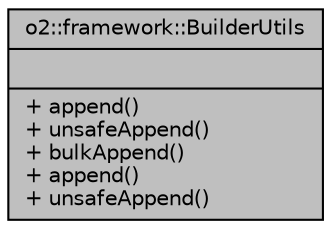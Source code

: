 digraph "o2::framework::BuilderUtils"
{
 // INTERACTIVE_SVG=YES
  bgcolor="transparent";
  edge [fontname="Helvetica",fontsize="10",labelfontname="Helvetica",labelfontsize="10"];
  node [fontname="Helvetica",fontsize="10",shape=record];
  Node1 [label="{o2::framework::BuilderUtils\n||+ append()\l+ unsafeAppend()\l+ bulkAppend()\l+ append()\l+ unsafeAppend()\l}",height=0.2,width=0.4,color="black", fillcolor="grey75", style="filled" fontcolor="black"];
}
